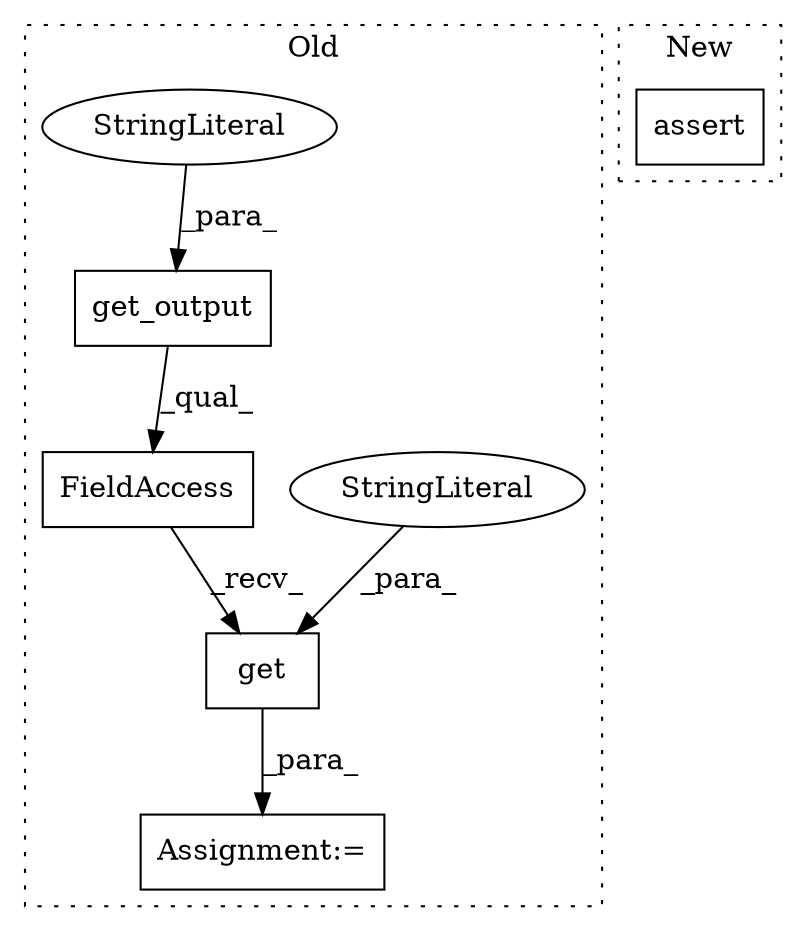 digraph G {
subgraph cluster0 {
1 [label="get_output" a="32" s="1399,1419" l="11,1" shape="box"];
3 [label="Assignment:=" a="7" s="1393" l="1" shape="box"];
4 [label="FieldAccess" a="22" s="1394" l="33" shape="box"];
5 [label="get" a="32" s="1428,1448" l="4,1" shape="box"];
6 [label="StringLiteral" a="45" s="1432" l="16" shape="ellipse"];
7 [label="StringLiteral" a="45" s="1410" l="9" shape="ellipse"];
label = "Old";
style="dotted";
}
subgraph cluster1 {
2 [label="assert" a="32" s="1377,1518" l="17,1" shape="box"];
label = "New";
style="dotted";
}
1 -> 4 [label="_qual_"];
4 -> 5 [label="_recv_"];
5 -> 3 [label="_para_"];
6 -> 5 [label="_para_"];
7 -> 1 [label="_para_"];
}